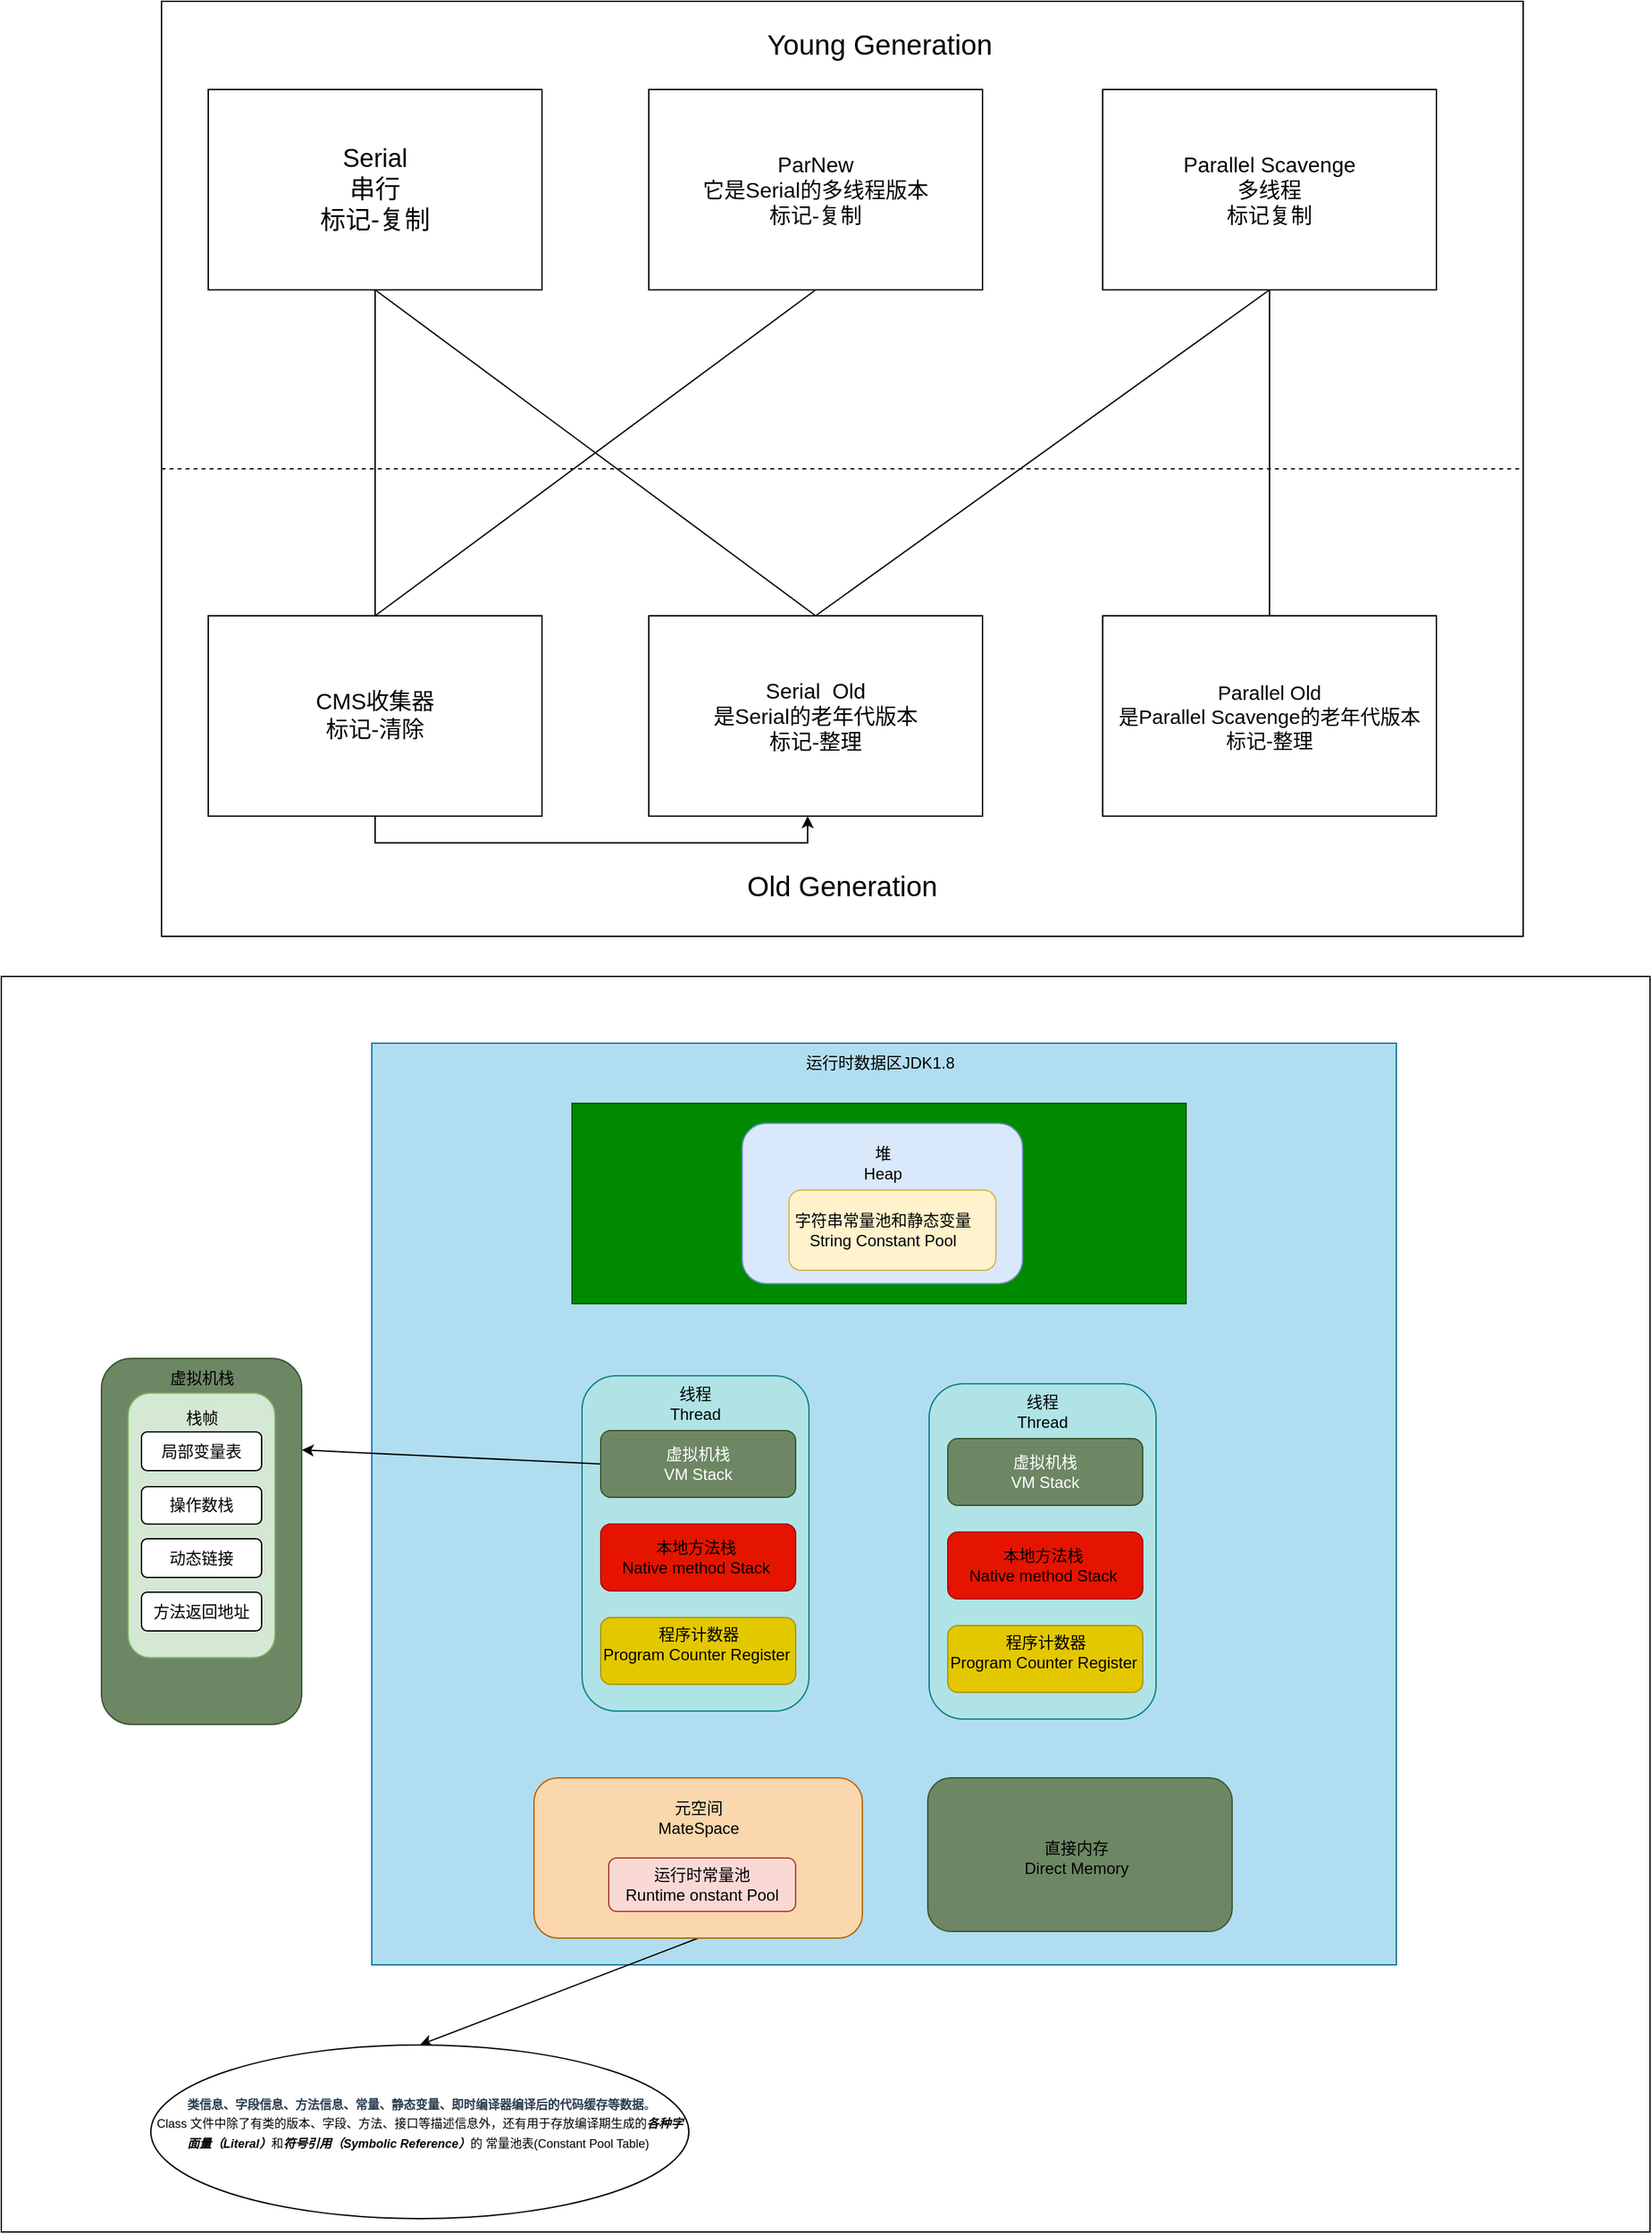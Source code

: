<mxfile version="21.2.9" type="github">
  <diagram name="第 1 页" id="_tdODql-RHOwF0bnwexH">
    <mxGraphModel dx="2293" dy="989" grid="1" gridSize="10" guides="1" tooltips="1" connect="1" arrows="1" fold="1" page="1" pageScale="1" pageWidth="827" pageHeight="1169" math="0" shadow="0">
      <root>
        <mxCell id="0" />
        <mxCell id="1" parent="0" />
        <mxCell id="1udKDLczhn83nqekfiIC-46" value="" style="rounded=0;whiteSpace=wrap;html=1;" vertex="1" parent="1">
          <mxGeometry x="-95" y="870" width="1235" height="940" as="geometry" />
        </mxCell>
        <mxCell id="6Xqe4w2kYzw0qAbWdILb-1" value="" style="rounded=0;whiteSpace=wrap;html=1;" parent="1" vertex="1">
          <mxGeometry x="25" y="140" width="1020" height="700" as="geometry" />
        </mxCell>
        <mxCell id="6Xqe4w2kYzw0qAbWdILb-2" value="" style="endArrow=none;html=1;rounded=0;exitX=0;exitY=0.5;exitDx=0;exitDy=0;entryX=1;entryY=0.5;entryDx=0;entryDy=0;dashed=1;" parent="1" source="6Xqe4w2kYzw0qAbWdILb-1" target="6Xqe4w2kYzw0qAbWdILb-1" edge="1">
          <mxGeometry width="50" height="50" relative="1" as="geometry">
            <mxPoint x="390" y="450" as="sourcePoint" />
            <mxPoint x="440" y="400" as="targetPoint" />
          </mxGeometry>
        </mxCell>
        <mxCell id="6Xqe4w2kYzw0qAbWdILb-25" style="rounded=0;orthogonalLoop=1;jettySize=auto;html=1;exitX=0.5;exitY=1;exitDx=0;exitDy=0;entryX=0.5;entryY=0;entryDx=0;entryDy=0;strokeColor=default;endArrow=none;endFill=0;" parent="1" source="6Xqe4w2kYzw0qAbWdILb-3" target="6Xqe4w2kYzw0qAbWdILb-8" edge="1">
          <mxGeometry relative="1" as="geometry" />
        </mxCell>
        <mxCell id="6Xqe4w2kYzw0qAbWdILb-26" style="rounded=0;orthogonalLoop=1;jettySize=auto;html=1;exitX=0.5;exitY=1;exitDx=0;exitDy=0;entryX=0.5;entryY=0;entryDx=0;entryDy=0;endArrow=none;endFill=0;" parent="1" source="6Xqe4w2kYzw0qAbWdILb-3" target="6Xqe4w2kYzw0qAbWdILb-6" edge="1">
          <mxGeometry relative="1" as="geometry" />
        </mxCell>
        <mxCell id="6Xqe4w2kYzw0qAbWdILb-3" value="&lt;font style=&quot;font-size: 19px;&quot;&gt;Serial&lt;br&gt;串行&lt;br&gt;标记-复制&lt;br&gt;&lt;/font&gt;" style="rounded=0;whiteSpace=wrap;html=1;flipV=1;flipH=1;" parent="1" vertex="1">
          <mxGeometry x="60" y="206" width="250" height="150" as="geometry" />
        </mxCell>
        <mxCell id="6Xqe4w2kYzw0qAbWdILb-27" style="rounded=0;orthogonalLoop=1;jettySize=auto;html=1;exitX=0.5;exitY=1;exitDx=0;exitDy=0;entryX=0.5;entryY=0;entryDx=0;entryDy=0;endArrow=none;endFill=0;" parent="1" source="6Xqe4w2kYzw0qAbWdILb-4" target="6Xqe4w2kYzw0qAbWdILb-8" edge="1">
          <mxGeometry relative="1" as="geometry" />
        </mxCell>
        <mxCell id="6Xqe4w2kYzw0qAbWdILb-4" value="&lt;font style=&quot;font-size: 16px;&quot;&gt;ParNew&lt;br&gt;它是Serial的多线程版本&lt;br&gt;标记-复制&lt;/font&gt;" style="rounded=0;whiteSpace=wrap;html=1;flipV=1;flipH=1;" parent="1" vertex="1">
          <mxGeometry x="390" y="206" width="250" height="150" as="geometry" />
        </mxCell>
        <mxCell id="6Xqe4w2kYzw0qAbWdILb-28" style="rounded=0;orthogonalLoop=1;jettySize=auto;html=1;exitX=0.5;exitY=1;exitDx=0;exitDy=0;entryX=0.5;entryY=0;entryDx=0;entryDy=0;endArrow=none;endFill=0;" parent="1" source="6Xqe4w2kYzw0qAbWdILb-5" target="6Xqe4w2kYzw0qAbWdILb-6" edge="1">
          <mxGeometry relative="1" as="geometry" />
        </mxCell>
        <mxCell id="6Xqe4w2kYzw0qAbWdILb-29" style="edgeStyle=orthogonalEdgeStyle;rounded=0;orthogonalLoop=1;jettySize=auto;html=1;exitX=0.5;exitY=1;exitDx=0;exitDy=0;endArrow=none;endFill=0;" parent="1" source="6Xqe4w2kYzw0qAbWdILb-5" target="6Xqe4w2kYzw0qAbWdILb-7" edge="1">
          <mxGeometry relative="1" as="geometry" />
        </mxCell>
        <mxCell id="6Xqe4w2kYzw0qAbWdILb-5" value="&lt;font style=&quot;font-size: 16px;&quot;&gt;Parallel Scavenge&lt;br&gt;多线程&lt;br&gt;标记复制&lt;/font&gt;" style="rounded=0;whiteSpace=wrap;html=1;flipV=1;flipH=1;" parent="1" vertex="1">
          <mxGeometry x="730" y="206" width="250" height="150" as="geometry" />
        </mxCell>
        <mxCell id="6Xqe4w2kYzw0qAbWdILb-6" value="&lt;font style=&quot;font-size: 16px;&quot;&gt;Serial &amp;nbsp;Old&lt;br&gt;是Serial的老年代版本&lt;br&gt;标记-整理&lt;/font&gt;" style="rounded=0;whiteSpace=wrap;html=1;flipH=1;flipV=1;" parent="1" vertex="1">
          <mxGeometry x="390" y="600" width="250" height="150" as="geometry" />
        </mxCell>
        <mxCell id="6Xqe4w2kYzw0qAbWdILb-7" value="&lt;font style=&quot;font-size: 15px;&quot;&gt;Parallel Old&lt;br&gt;是Parallel Scavenge的老年代版本&lt;br&gt;标记-整理&lt;br&gt;&lt;/font&gt;" style="rounded=0;whiteSpace=wrap;html=1;flipH=1;flipV=1;" parent="1" vertex="1">
          <mxGeometry x="730" y="600" width="250" height="150" as="geometry" />
        </mxCell>
        <mxCell id="6Xqe4w2kYzw0qAbWdILb-30" style="edgeStyle=orthogonalEdgeStyle;rounded=0;orthogonalLoop=1;jettySize=auto;html=1;exitX=0.5;exitY=1;exitDx=0;exitDy=0;entryX=0.524;entryY=0;entryDx=0;entryDy=0;entryPerimeter=0;" parent="1" source="6Xqe4w2kYzw0qAbWdILb-8" target="6Xqe4w2kYzw0qAbWdILb-6" edge="1">
          <mxGeometry relative="1" as="geometry" />
        </mxCell>
        <mxCell id="6Xqe4w2kYzw0qAbWdILb-8" value="&lt;font style=&quot;font-size: 17px;&quot;&gt;CMS收集器&lt;br&gt;标记-清除&lt;br&gt;&lt;/font&gt;" style="rounded=0;whiteSpace=wrap;html=1;flipH=1;flipV=1;" parent="1" vertex="1">
          <mxGeometry x="60" y="600" width="250" height="150" as="geometry" />
        </mxCell>
        <mxCell id="6Xqe4w2kYzw0qAbWdILb-32" value="&lt;font style=&quot;font-size: 21px;&quot;&gt;Young Generation&lt;/font&gt;" style="rounded=0;whiteSpace=wrap;html=1;strokeWidth=1;strokeColor=#ffffff;" parent="1" vertex="1">
          <mxGeometry x="420" y="150" width="286" height="44" as="geometry" />
        </mxCell>
        <mxCell id="6Xqe4w2kYzw0qAbWdILb-33" value="&lt;font style=&quot;font-size: 21px;&quot;&gt;Old Generation&lt;/font&gt;" style="rounded=0;whiteSpace=wrap;html=1;strokeWidth=1;strokeColor=#ffffff;" parent="1" vertex="1">
          <mxGeometry x="392" y="780" width="286" height="44" as="geometry" />
        </mxCell>
        <mxCell id="1udKDLczhn83nqekfiIC-1" value="" style="rounded=0;whiteSpace=wrap;html=1;fillColor=#b1ddf0;strokeColor=#10739e;" vertex="1" parent="1">
          <mxGeometry x="182.5" y="920" width="767.5" height="690" as="geometry" />
        </mxCell>
        <mxCell id="1udKDLczhn83nqekfiIC-2" value="" style="rounded=0;whiteSpace=wrap;html=1;fillColor=#008a00;fontColor=#ffffff;strokeColor=#005700;" vertex="1" parent="1">
          <mxGeometry x="332.5" y="965" width="460" height="150" as="geometry" />
        </mxCell>
        <mxCell id="1udKDLczhn83nqekfiIC-3" value="运行时数据区JDK1.8" style="text;html=1;align=center;verticalAlign=middle;resizable=0;points=[];autosize=1;strokeColor=none;fillColor=none;" vertex="1" parent="1">
          <mxGeometry x="498" y="920" width="130" height="30" as="geometry" />
        </mxCell>
        <mxCell id="1udKDLczhn83nqekfiIC-5" value="" style="rounded=1;whiteSpace=wrap;html=1;fillColor=#dae8fc;strokeColor=#6c8ebf;" vertex="1" parent="1">
          <mxGeometry x="460" y="980" width="210" height="120" as="geometry" />
        </mxCell>
        <mxCell id="1udKDLczhn83nqekfiIC-4" value="堆&lt;br&gt;Heap" style="text;html=1;align=center;verticalAlign=middle;resizable=0;points=[];autosize=1;strokeColor=none;fillColor=none;" vertex="1" parent="1">
          <mxGeometry x="540" y="990" width="50" height="40" as="geometry" />
        </mxCell>
        <mxCell id="1udKDLczhn83nqekfiIC-8" value="" style="rounded=1;whiteSpace=wrap;html=1;fillColor=#fff2cc;strokeColor=#d6b656;" vertex="1" parent="1">
          <mxGeometry x="495" y="1030" width="155" height="60" as="geometry" />
        </mxCell>
        <mxCell id="1udKDLczhn83nqekfiIC-9" value="字符串常量池和静态变量&lt;br&gt;String Constant Pool" style="text;html=1;align=center;verticalAlign=middle;resizable=0;points=[];autosize=1;strokeColor=none;fillColor=none;" vertex="1" parent="1">
          <mxGeometry x="485" y="1040" width="160" height="40" as="geometry" />
        </mxCell>
        <mxCell id="1udKDLczhn83nqekfiIC-10" value="" style="rounded=1;whiteSpace=wrap;html=1;fillColor=#b0e3e6;strokeColor=#0e8088;" vertex="1" parent="1">
          <mxGeometry x="340" y="1169" width="170" height="251" as="geometry" />
        </mxCell>
        <mxCell id="1udKDLczhn83nqekfiIC-11" value="线程&lt;br&gt;Thread" style="text;html=1;strokeColor=none;fillColor=none;align=center;verticalAlign=middle;whiteSpace=wrap;rounded=0;" vertex="1" parent="1">
          <mxGeometry x="395" y="1175" width="60" height="30" as="geometry" />
        </mxCell>
        <mxCell id="1udKDLczhn83nqekfiIC-38" style="rounded=0;orthogonalLoop=1;jettySize=auto;html=1;exitX=0;exitY=0.5;exitDx=0;exitDy=0;entryX=1;entryY=0.25;entryDx=0;entryDy=0;" edge="1" parent="1" source="1udKDLczhn83nqekfiIC-12" target="1udKDLczhn83nqekfiIC-30">
          <mxGeometry relative="1" as="geometry" />
        </mxCell>
        <mxCell id="1udKDLczhn83nqekfiIC-12" value="虚拟机栈&lt;br&gt;VM Stack" style="rounded=1;whiteSpace=wrap;html=1;fillColor=#6d8764;fontColor=#ffffff;strokeColor=#3A5431;" vertex="1" parent="1">
          <mxGeometry x="354" y="1210" width="146" height="50" as="geometry" />
        </mxCell>
        <mxCell id="1udKDLczhn83nqekfiIC-13" value="" style="rounded=1;whiteSpace=wrap;html=1;fillColor=#e51400;fontColor=#ffffff;strokeColor=#B20000;" vertex="1" parent="1">
          <mxGeometry x="354" y="1280" width="146" height="50" as="geometry" />
        </mxCell>
        <mxCell id="1udKDLczhn83nqekfiIC-14" value="本地方法栈&lt;br&gt;Native method Stack" style="text;html=1;align=center;verticalAlign=middle;resizable=0;points=[];autosize=1;strokeColor=none;fillColor=none;" vertex="1" parent="1">
          <mxGeometry x="360" y="1285" width="130" height="40" as="geometry" />
        </mxCell>
        <mxCell id="1udKDLczhn83nqekfiIC-15" value="" style="rounded=1;whiteSpace=wrap;html=1;fillColor=#e3c800;fontColor=#000000;strokeColor=#B09500;" vertex="1" parent="1">
          <mxGeometry x="354" y="1350" width="146" height="50" as="geometry" />
        </mxCell>
        <mxCell id="1udKDLczhn83nqekfiIC-16" value="程序计数器&lt;br&gt;Program Counter Register&amp;nbsp;" style="text;html=1;align=center;verticalAlign=middle;resizable=0;points=[];autosize=1;strokeColor=none;fillColor=none;" vertex="1" parent="1">
          <mxGeometry x="342" y="1350" width="170" height="40" as="geometry" />
        </mxCell>
        <mxCell id="1udKDLczhn83nqekfiIC-18" value="" style="rounded=1;whiteSpace=wrap;html=1;fillColor=#b0e3e6;strokeColor=#0e8088;" vertex="1" parent="1">
          <mxGeometry x="600" y="1175" width="170" height="251" as="geometry" />
        </mxCell>
        <mxCell id="1udKDLczhn83nqekfiIC-19" value="线程&lt;br&gt;Thread" style="text;html=1;strokeColor=none;fillColor=none;align=center;verticalAlign=middle;whiteSpace=wrap;rounded=0;" vertex="1" parent="1">
          <mxGeometry x="655" y="1181" width="60" height="30" as="geometry" />
        </mxCell>
        <mxCell id="1udKDLczhn83nqekfiIC-20" value="虚拟机栈&lt;br&gt;VM Stack" style="rounded=1;whiteSpace=wrap;html=1;fillColor=#6d8764;fontColor=#ffffff;strokeColor=#3A5431;" vertex="1" parent="1">
          <mxGeometry x="614" y="1216" width="146" height="50" as="geometry" />
        </mxCell>
        <mxCell id="1udKDLczhn83nqekfiIC-21" value="" style="rounded=1;whiteSpace=wrap;html=1;fillColor=#e51400;fontColor=#ffffff;strokeColor=#B20000;" vertex="1" parent="1">
          <mxGeometry x="614" y="1286" width="146" height="50" as="geometry" />
        </mxCell>
        <mxCell id="1udKDLczhn83nqekfiIC-22" value="本地方法栈&lt;br&gt;Native method Stack" style="text;html=1;align=center;verticalAlign=middle;resizable=0;points=[];autosize=1;strokeColor=none;fillColor=none;" vertex="1" parent="1">
          <mxGeometry x="620" y="1291" width="130" height="40" as="geometry" />
        </mxCell>
        <mxCell id="1udKDLczhn83nqekfiIC-23" value="" style="rounded=1;whiteSpace=wrap;html=1;fillColor=#e3c800;fontColor=#000000;strokeColor=#B09500;" vertex="1" parent="1">
          <mxGeometry x="614" y="1356" width="146" height="50" as="geometry" />
        </mxCell>
        <mxCell id="1udKDLczhn83nqekfiIC-24" value="程序计数器&lt;br&gt;Program Counter Register&amp;nbsp;" style="text;html=1;align=center;verticalAlign=middle;resizable=0;points=[];autosize=1;strokeColor=none;fillColor=none;" vertex="1" parent="1">
          <mxGeometry x="602" y="1356" width="170" height="40" as="geometry" />
        </mxCell>
        <mxCell id="1udKDLczhn83nqekfiIC-45" style="rounded=0;orthogonalLoop=1;jettySize=auto;html=1;exitX=0.5;exitY=1;exitDx=0;exitDy=0;entryX=0.5;entryY=0;entryDx=0;entryDy=0;" edge="1" parent="1" source="1udKDLczhn83nqekfiIC-25" target="1udKDLczhn83nqekfiIC-43">
          <mxGeometry relative="1" as="geometry" />
        </mxCell>
        <mxCell id="1udKDLczhn83nqekfiIC-25" value="" style="rounded=1;whiteSpace=wrap;html=1;fillColor=#fad7ac;strokeColor=#b46504;" vertex="1" parent="1">
          <mxGeometry x="304" y="1470" width="246" height="120" as="geometry" />
        </mxCell>
        <mxCell id="1udKDLczhn83nqekfiIC-26" value="元空间&lt;br&gt;MateSpace" style="text;html=1;align=center;verticalAlign=middle;resizable=0;points=[];autosize=1;strokeColor=none;fillColor=none;" vertex="1" parent="1">
          <mxGeometry x="387" y="1480" width="80" height="40" as="geometry" />
        </mxCell>
        <mxCell id="1udKDLczhn83nqekfiIC-27" value="运行时常量池&lt;br&gt;Runtime onstant Pool" style="rounded=1;whiteSpace=wrap;html=1;fillColor=#fad9d5;strokeColor=#ae4132;" vertex="1" parent="1">
          <mxGeometry x="360" y="1530" width="140" height="40" as="geometry" />
        </mxCell>
        <mxCell id="1udKDLczhn83nqekfiIC-28" value="" style="rounded=1;whiteSpace=wrap;html=1;fillColor=#6d8764;fontColor=#ffffff;strokeColor=#3A5431;" vertex="1" parent="1">
          <mxGeometry x="599" y="1470" width="228" height="115" as="geometry" />
        </mxCell>
        <mxCell id="1udKDLczhn83nqekfiIC-29" value="直接内存&lt;br&gt;Direct Memory" style="text;html=1;align=center;verticalAlign=middle;resizable=0;points=[];autosize=1;strokeColor=none;fillColor=none;" vertex="1" parent="1">
          <mxGeometry x="660" y="1510" width="100" height="40" as="geometry" />
        </mxCell>
        <mxCell id="1udKDLczhn83nqekfiIC-30" value="" style="rounded=1;whiteSpace=wrap;html=1;fillColor=#6D8764;fontColor=#ffffff;strokeColor=#3A5431;" vertex="1" parent="1">
          <mxGeometry x="-20" y="1156" width="150" height="274" as="geometry" />
        </mxCell>
        <mxCell id="1udKDLczhn83nqekfiIC-31" value="虚拟机栈" style="text;html=1;align=center;verticalAlign=middle;resizable=0;points=[];autosize=1;strokeColor=none;fillColor=none;" vertex="1" parent="1">
          <mxGeometry x="20" y="1156" width="70" height="30" as="geometry" />
        </mxCell>
        <mxCell id="1udKDLczhn83nqekfiIC-32" value="" style="rounded=1;whiteSpace=wrap;html=1;fillColor=#d5e8d4;strokeColor=#82b366;" vertex="1" parent="1">
          <mxGeometry y="1182" width="110" height="198" as="geometry" />
        </mxCell>
        <mxCell id="1udKDLczhn83nqekfiIC-33" value="栈帧" style="text;html=1;align=center;verticalAlign=middle;resizable=0;points=[];autosize=1;strokeColor=none;fillColor=none;" vertex="1" parent="1">
          <mxGeometry x="30" y="1186" width="50" height="30" as="geometry" />
        </mxCell>
        <mxCell id="1udKDLczhn83nqekfiIC-34" value="局部变量表" style="rounded=1;whiteSpace=wrap;html=1;" vertex="1" parent="1">
          <mxGeometry x="10" y="1211" width="90" height="29" as="geometry" />
        </mxCell>
        <mxCell id="1udKDLczhn83nqekfiIC-35" value="操作数栈" style="rounded=1;whiteSpace=wrap;html=1;" vertex="1" parent="1">
          <mxGeometry x="10" y="1252" width="90" height="28" as="geometry" />
        </mxCell>
        <mxCell id="1udKDLczhn83nqekfiIC-36" value="动态链接" style="rounded=1;whiteSpace=wrap;html=1;" vertex="1" parent="1">
          <mxGeometry x="10" y="1291" width="90" height="29" as="geometry" />
        </mxCell>
        <mxCell id="1udKDLczhn83nqekfiIC-37" value="方法返回地址" style="rounded=1;whiteSpace=wrap;html=1;" vertex="1" parent="1">
          <mxGeometry x="10" y="1331" width="90" height="29" as="geometry" />
        </mxCell>
        <mxCell id="1udKDLczhn83nqekfiIC-43" value="&lt;font style=&quot;font-size: 9px;&quot;&gt;&amp;nbsp;&lt;span style=&quot;font-weight: 600; caret-color: rgb(44, 62, 80); color: rgb(44, 62, 80); font-family: -apple-system, BlinkMacSystemFont, &amp;quot;Segoe UI&amp;quot;, Roboto, Oxygen, Ubuntu, Cantarell, &amp;quot;Fira Sans&amp;quot;, &amp;quot;Droid Sans&amp;quot;, &amp;quot;Helvetica Neue&amp;quot;, STHeiti, &amp;quot;Microsoft YaHei&amp;quot;, SimSun, sans-serif; text-align: justify;&quot;&gt;类信息、字段信息、方法信息、常量、静态变量、即时编译器编译后的代码缓存等数据&lt;/span&gt;。&lt;br&gt;Class 文件中除了有类的版本、字段、方法、接口等描述信息外，还有用于存放编译期生成的&lt;b&gt;&lt;i&gt;各种字面量（Literal）&lt;/i&gt;&lt;/b&gt;和&lt;b&gt;&lt;i&gt;符号引用（Symbolic Reference）&lt;/i&gt;&lt;/b&gt;的 常量池表(Constant Pool Table)&amp;nbsp;&lt;br&gt;&lt;span style=&quot;caret-color: rgb(44, 62, 80); color: rgb(44, 62, 80); font-family: -apple-system, BlinkMacSystemFont, &amp;quot;Segoe UI&amp;quot;, Roboto, Oxygen, Ubuntu, Cantarell, &amp;quot;Fira Sans&amp;quot;, &amp;quot;Droid Sans&amp;quot;, &amp;quot;Helvetica Neue&amp;quot;, STHeiti, &amp;quot;Microsoft YaHei&amp;quot;, SimSun, sans-serif; text-align: justify; background-color: rgb(255, 255, 255);&quot;&gt;&lt;br&gt;&lt;/span&gt;&lt;/font&gt;" style="ellipse;whiteSpace=wrap;html=1;" vertex="1" parent="1">
          <mxGeometry x="17" y="1670" width="403" height="130" as="geometry" />
        </mxCell>
      </root>
    </mxGraphModel>
  </diagram>
</mxfile>
